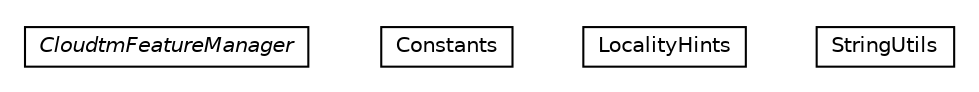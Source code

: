 #!/usr/local/bin/dot
#
# Class diagram 
# Generated by UMLGraph version 5.1 (http://www.umlgraph.org/)
#

digraph G {
	edge [fontname="Helvetica",fontsize=10,labelfontname="Helvetica",labelfontsize=10];
	node [fontname="Helvetica",fontsize=10,shape=plaintext];
	nodesep=0.25;
	ranksep=0.5;
	// eu.cloudtm.CloudtmFeatureManager
	c0 [label=<<table title="eu.cloudtm.CloudtmFeatureManager" border="0" cellborder="1" cellspacing="0" cellpadding="2" port="p" href="./CloudtmFeatureManager.html">
		<tr><td><table border="0" cellspacing="0" cellpadding="1">
<tr><td align="center" balign="center"><font face="Helvetica-Oblique"> CloudtmFeatureManager </font></td></tr>
		</table></td></tr>
		</table>>, fontname="Helvetica", fontcolor="black", fontsize=10.0];
	// eu.cloudtm.Constants
	c1 [label=<<table title="eu.cloudtm.Constants" border="0" cellborder="1" cellspacing="0" cellpadding="2" port="p" href="./Constants.html">
		<tr><td><table border="0" cellspacing="0" cellpadding="1">
<tr><td align="center" balign="center"> Constants </td></tr>
		</table></td></tr>
		</table>>, fontname="Helvetica", fontcolor="black", fontsize=10.0];
	// eu.cloudtm.LocalityHints
	c2 [label=<<table title="eu.cloudtm.LocalityHints" border="0" cellborder="1" cellspacing="0" cellpadding="2" port="p" href="./LocalityHints.html">
		<tr><td><table border="0" cellspacing="0" cellpadding="1">
<tr><td align="center" balign="center"> LocalityHints </td></tr>
		</table></td></tr>
		</table>>, fontname="Helvetica", fontcolor="black", fontsize=10.0];
	// eu.cloudtm.StringUtils
	c3 [label=<<table title="eu.cloudtm.StringUtils" border="0" cellborder="1" cellspacing="0" cellpadding="2" port="p" href="./StringUtils.html">
		<tr><td><table border="0" cellspacing="0" cellpadding="1">
<tr><td align="center" balign="center"> StringUtils </td></tr>
		</table></td></tr>
		</table>>, fontname="Helvetica", fontcolor="black", fontsize=10.0];
}

